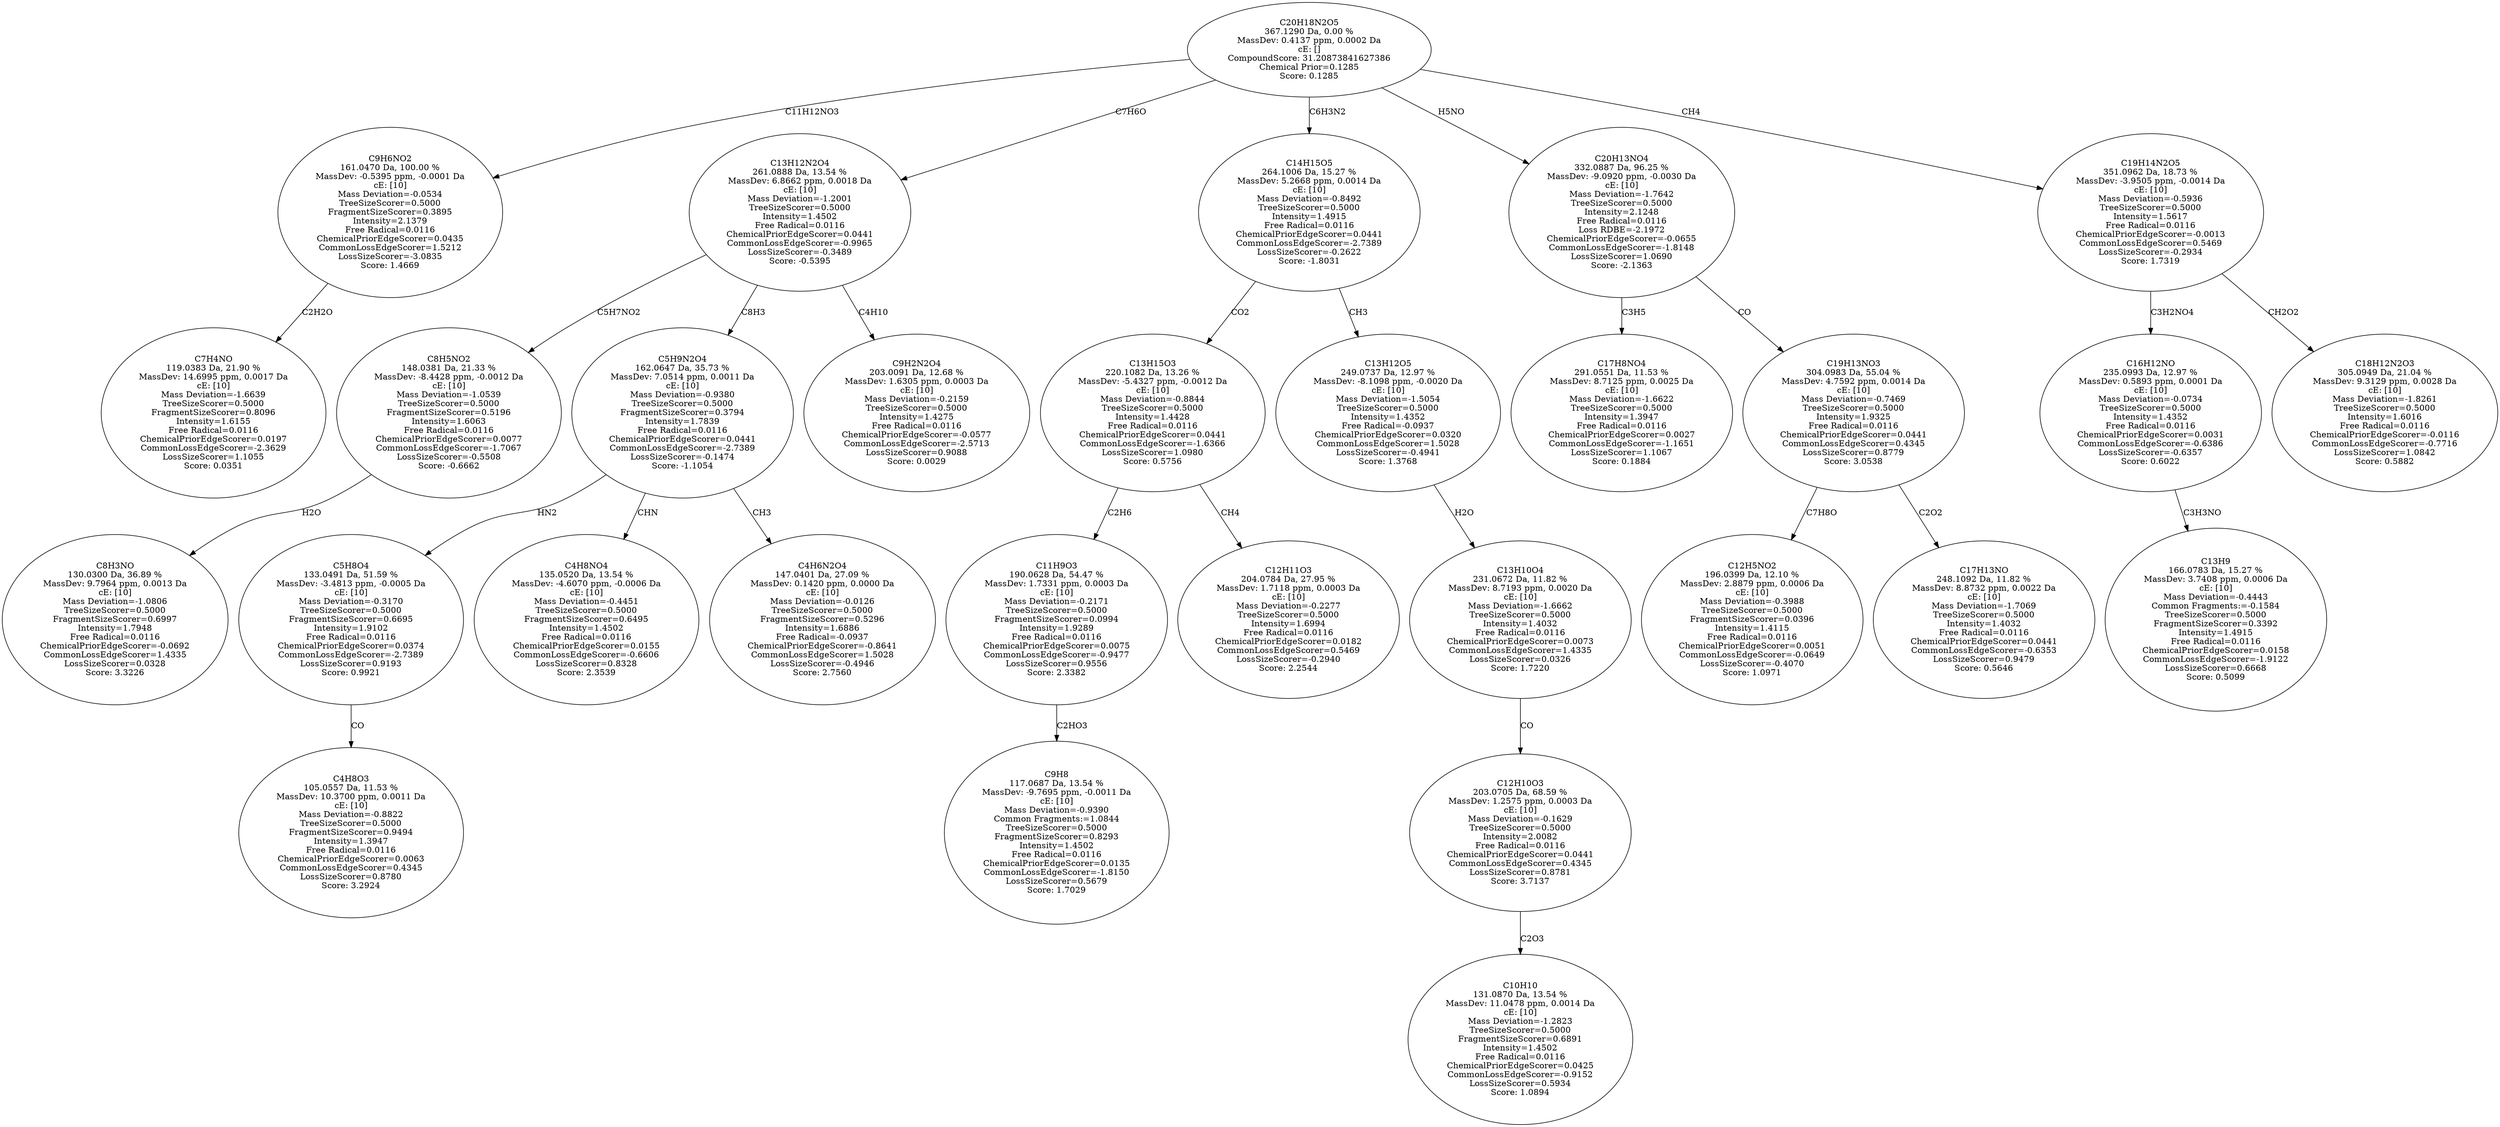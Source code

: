 strict digraph {
v1 [label="C7H4NO\n119.0383 Da, 21.90 %\nMassDev: 14.6995 ppm, 0.0017 Da\ncE: [10]\nMass Deviation=-1.6639\nTreeSizeScorer=0.5000\nFragmentSizeScorer=0.8096\nIntensity=1.6155\nFree Radical=0.0116\nChemicalPriorEdgeScorer=0.0197\nCommonLossEdgeScorer=-2.3629\nLossSizeScorer=1.1055\nScore: 0.0351"];
v2 [label="C9H6NO2\n161.0470 Da, 100.00 %\nMassDev: -0.5395 ppm, -0.0001 Da\ncE: [10]\nMass Deviation=-0.0534\nTreeSizeScorer=0.5000\nFragmentSizeScorer=0.3895\nIntensity=2.1379\nFree Radical=0.0116\nChemicalPriorEdgeScorer=0.0435\nCommonLossEdgeScorer=1.5212\nLossSizeScorer=-3.0835\nScore: 1.4669"];
v3 [label="C8H3NO\n130.0300 Da, 36.89 %\nMassDev: 9.7964 ppm, 0.0013 Da\ncE: [10]\nMass Deviation=-1.0806\nTreeSizeScorer=0.5000\nFragmentSizeScorer=0.6997\nIntensity=1.7948\nFree Radical=0.0116\nChemicalPriorEdgeScorer=-0.0692\nCommonLossEdgeScorer=1.4335\nLossSizeScorer=0.0328\nScore: 3.3226"];
v4 [label="C8H5NO2\n148.0381 Da, 21.33 %\nMassDev: -8.4428 ppm, -0.0012 Da\ncE: [10]\nMass Deviation=-1.0539\nTreeSizeScorer=0.5000\nFragmentSizeScorer=0.5196\nIntensity=1.6063\nFree Radical=0.0116\nChemicalPriorEdgeScorer=0.0077\nCommonLossEdgeScorer=-1.7067\nLossSizeScorer=-0.5508\nScore: -0.6662"];
v5 [label="C4H8O3\n105.0557 Da, 11.53 %\nMassDev: 10.3700 ppm, 0.0011 Da\ncE: [10]\nMass Deviation=-0.8822\nTreeSizeScorer=0.5000\nFragmentSizeScorer=0.9494\nIntensity=1.3947\nFree Radical=0.0116\nChemicalPriorEdgeScorer=0.0063\nCommonLossEdgeScorer=0.4345\nLossSizeScorer=0.8780\nScore: 3.2924"];
v6 [label="C5H8O4\n133.0491 Da, 51.59 %\nMassDev: -3.4813 ppm, -0.0005 Da\ncE: [10]\nMass Deviation=-0.3170\nTreeSizeScorer=0.5000\nFragmentSizeScorer=0.6695\nIntensity=1.9102\nFree Radical=0.0116\nChemicalPriorEdgeScorer=0.0374\nCommonLossEdgeScorer=-2.7389\nLossSizeScorer=0.9193\nScore: 0.9921"];
v7 [label="C4H8NO4\n135.0520 Da, 13.54 %\nMassDev: -4.6070 ppm, -0.0006 Da\ncE: [10]\nMass Deviation=-0.4451\nTreeSizeScorer=0.5000\nFragmentSizeScorer=0.6495\nIntensity=1.4502\nFree Radical=0.0116\nChemicalPriorEdgeScorer=0.0155\nCommonLossEdgeScorer=-0.6606\nLossSizeScorer=0.8328\nScore: 2.3539"];
v8 [label="C4H6N2O4\n147.0401 Da, 27.09 %\nMassDev: 0.1420 ppm, 0.0000 Da\ncE: [10]\nMass Deviation=-0.0126\nTreeSizeScorer=0.5000\nFragmentSizeScorer=0.5296\nIntensity=1.6886\nFree Radical=-0.0937\nChemicalPriorEdgeScorer=-0.8641\nCommonLossEdgeScorer=1.5028\nLossSizeScorer=-0.4946\nScore: 2.7560"];
v9 [label="C5H9N2O4\n162.0647 Da, 35.73 %\nMassDev: 7.0514 ppm, 0.0011 Da\ncE: [10]\nMass Deviation=-0.9380\nTreeSizeScorer=0.5000\nFragmentSizeScorer=0.3794\nIntensity=1.7839\nFree Radical=0.0116\nChemicalPriorEdgeScorer=0.0441\nCommonLossEdgeScorer=-2.7389\nLossSizeScorer=-0.1474\nScore: -1.1054"];
v10 [label="C9H2N2O4\n203.0091 Da, 12.68 %\nMassDev: 1.6305 ppm, 0.0003 Da\ncE: [10]\nMass Deviation=-0.2159\nTreeSizeScorer=0.5000\nIntensity=1.4275\nFree Radical=0.0116\nChemicalPriorEdgeScorer=-0.0577\nCommonLossEdgeScorer=-2.5713\nLossSizeScorer=0.9088\nScore: 0.0029"];
v11 [label="C13H12N2O4\n261.0888 Da, 13.54 %\nMassDev: 6.8662 ppm, 0.0018 Da\ncE: [10]\nMass Deviation=-1.2001\nTreeSizeScorer=0.5000\nIntensity=1.4502\nFree Radical=0.0116\nChemicalPriorEdgeScorer=0.0441\nCommonLossEdgeScorer=-0.9965\nLossSizeScorer=-0.3489\nScore: -0.5395"];
v12 [label="C9H8\n117.0687 Da, 13.54 %\nMassDev: -9.7695 ppm, -0.0011 Da\ncE: [10]\nMass Deviation=-0.9390\nCommon Fragments:=1.0844\nTreeSizeScorer=0.5000\nFragmentSizeScorer=0.8293\nIntensity=1.4502\nFree Radical=0.0116\nChemicalPriorEdgeScorer=0.0135\nCommonLossEdgeScorer=-1.8150\nLossSizeScorer=0.5679\nScore: 1.7029"];
v13 [label="C11H9O3\n190.0628 Da, 54.47 %\nMassDev: 1.7331 ppm, 0.0003 Da\ncE: [10]\nMass Deviation=-0.2171\nTreeSizeScorer=0.5000\nFragmentSizeScorer=0.0994\nIntensity=1.9289\nFree Radical=0.0116\nChemicalPriorEdgeScorer=0.0075\nCommonLossEdgeScorer=-0.9477\nLossSizeScorer=0.9556\nScore: 2.3382"];
v14 [label="C12H11O3\n204.0784 Da, 27.95 %\nMassDev: 1.7118 ppm, 0.0003 Da\ncE: [10]\nMass Deviation=-0.2277\nTreeSizeScorer=0.5000\nIntensity=1.6994\nFree Radical=0.0116\nChemicalPriorEdgeScorer=0.0182\nCommonLossEdgeScorer=0.5469\nLossSizeScorer=-0.2940\nScore: 2.2544"];
v15 [label="C13H15O3\n220.1082 Da, 13.26 %\nMassDev: -5.4327 ppm, -0.0012 Da\ncE: [10]\nMass Deviation=-0.8844\nTreeSizeScorer=0.5000\nIntensity=1.4428\nFree Radical=0.0116\nChemicalPriorEdgeScorer=0.0441\nCommonLossEdgeScorer=-1.6366\nLossSizeScorer=1.0980\nScore: 0.5756"];
v16 [label="C10H10\n131.0870 Da, 13.54 %\nMassDev: 11.0478 ppm, 0.0014 Da\ncE: [10]\nMass Deviation=-1.2823\nTreeSizeScorer=0.5000\nFragmentSizeScorer=0.6891\nIntensity=1.4502\nFree Radical=0.0116\nChemicalPriorEdgeScorer=0.0425\nCommonLossEdgeScorer=-0.9152\nLossSizeScorer=0.5934\nScore: 1.0894"];
v17 [label="C12H10O3\n203.0705 Da, 68.59 %\nMassDev: 1.2575 ppm, 0.0003 Da\ncE: [10]\nMass Deviation=-0.1629\nTreeSizeScorer=0.5000\nIntensity=2.0082\nFree Radical=0.0116\nChemicalPriorEdgeScorer=0.0441\nCommonLossEdgeScorer=0.4345\nLossSizeScorer=0.8781\nScore: 3.7137"];
v18 [label="C13H10O4\n231.0672 Da, 11.82 %\nMassDev: 8.7193 ppm, 0.0020 Da\ncE: [10]\nMass Deviation=-1.6662\nTreeSizeScorer=0.5000\nIntensity=1.4032\nFree Radical=0.0116\nChemicalPriorEdgeScorer=0.0073\nCommonLossEdgeScorer=1.4335\nLossSizeScorer=0.0326\nScore: 1.7220"];
v19 [label="C13H12O5\n249.0737 Da, 12.97 %\nMassDev: -8.1098 ppm, -0.0020 Da\ncE: [10]\nMass Deviation=-1.5054\nTreeSizeScorer=0.5000\nIntensity=1.4352\nFree Radical=-0.0937\nChemicalPriorEdgeScorer=0.0320\nCommonLossEdgeScorer=1.5028\nLossSizeScorer=-0.4941\nScore: 1.3768"];
v20 [label="C14H15O5\n264.1006 Da, 15.27 %\nMassDev: 5.2668 ppm, 0.0014 Da\ncE: [10]\nMass Deviation=-0.8492\nTreeSizeScorer=0.5000\nIntensity=1.4915\nFree Radical=0.0116\nChemicalPriorEdgeScorer=0.0441\nCommonLossEdgeScorer=-2.7389\nLossSizeScorer=-0.2622\nScore: -1.8031"];
v21 [label="C17H8NO4\n291.0551 Da, 11.53 %\nMassDev: 8.7125 ppm, 0.0025 Da\ncE: [10]\nMass Deviation=-1.6622\nTreeSizeScorer=0.5000\nIntensity=1.3947\nFree Radical=0.0116\nChemicalPriorEdgeScorer=0.0027\nCommonLossEdgeScorer=-1.1651\nLossSizeScorer=1.1067\nScore: 0.1884"];
v22 [label="C12H5NO2\n196.0399 Da, 12.10 %\nMassDev: 2.8879 ppm, 0.0006 Da\ncE: [10]\nMass Deviation=-0.3988\nTreeSizeScorer=0.5000\nFragmentSizeScorer=0.0396\nIntensity=1.4115\nFree Radical=0.0116\nChemicalPriorEdgeScorer=0.0051\nCommonLossEdgeScorer=-0.0649\nLossSizeScorer=-0.4070\nScore: 1.0971"];
v23 [label="C17H13NO\n248.1092 Da, 11.82 %\nMassDev: 8.8732 ppm, 0.0022 Da\ncE: [10]\nMass Deviation=-1.7069\nTreeSizeScorer=0.5000\nIntensity=1.4032\nFree Radical=0.0116\nChemicalPriorEdgeScorer=0.0441\nCommonLossEdgeScorer=-0.6353\nLossSizeScorer=0.9479\nScore: 0.5646"];
v24 [label="C19H13NO3\n304.0983 Da, 55.04 %\nMassDev: 4.7592 ppm, 0.0014 Da\ncE: [10]\nMass Deviation=-0.7469\nTreeSizeScorer=0.5000\nIntensity=1.9325\nFree Radical=0.0116\nChemicalPriorEdgeScorer=0.0441\nCommonLossEdgeScorer=0.4345\nLossSizeScorer=0.8779\nScore: 3.0538"];
v25 [label="C20H13NO4\n332.0887 Da, 96.25 %\nMassDev: -9.0920 ppm, -0.0030 Da\ncE: [10]\nMass Deviation=-1.7642\nTreeSizeScorer=0.5000\nIntensity=2.1248\nFree Radical=0.0116\nLoss RDBE=-2.1972\nChemicalPriorEdgeScorer=-0.0655\nCommonLossEdgeScorer=-1.8148\nLossSizeScorer=1.0690\nScore: -2.1363"];
v26 [label="C13H9\n166.0783 Da, 15.27 %\nMassDev: 3.7408 ppm, 0.0006 Da\ncE: [10]\nMass Deviation=-0.4443\nCommon Fragments:=-0.1584\nTreeSizeScorer=0.5000\nFragmentSizeScorer=0.3392\nIntensity=1.4915\nFree Radical=0.0116\nChemicalPriorEdgeScorer=0.0158\nCommonLossEdgeScorer=-1.9122\nLossSizeScorer=0.6668\nScore: 0.5099"];
v27 [label="C16H12NO\n235.0993 Da, 12.97 %\nMassDev: 0.5893 ppm, 0.0001 Da\ncE: [10]\nMass Deviation=-0.0734\nTreeSizeScorer=0.5000\nIntensity=1.4352\nFree Radical=0.0116\nChemicalPriorEdgeScorer=0.0031\nCommonLossEdgeScorer=-0.6386\nLossSizeScorer=-0.6357\nScore: 0.6022"];
v28 [label="C18H12N2O3\n305.0949 Da, 21.04 %\nMassDev: 9.3129 ppm, 0.0028 Da\ncE: [10]\nMass Deviation=-1.8261\nTreeSizeScorer=0.5000\nIntensity=1.6016\nFree Radical=0.0116\nChemicalPriorEdgeScorer=-0.0116\nCommonLossEdgeScorer=-0.7716\nLossSizeScorer=1.0842\nScore: 0.5882"];
v29 [label="C19H14N2O5\n351.0962 Da, 18.73 %\nMassDev: -3.9505 ppm, -0.0014 Da\ncE: [10]\nMass Deviation=-0.5936\nTreeSizeScorer=0.5000\nIntensity=1.5617\nFree Radical=0.0116\nChemicalPriorEdgeScorer=-0.0013\nCommonLossEdgeScorer=0.5469\nLossSizeScorer=-0.2934\nScore: 1.7319"];
v30 [label="C20H18N2O5\n367.1290 Da, 0.00 %\nMassDev: 0.4137 ppm, 0.0002 Da\ncE: []\nCompoundScore: 31.20873841627386\nChemical Prior=0.1285\nScore: 0.1285"];
v2 -> v1 [label="C2H2O"];
v30 -> v2 [label="C11H12NO3"];
v4 -> v3 [label="H2O"];
v11 -> v4 [label="C5H7NO2"];
v6 -> v5 [label="CO"];
v9 -> v6 [label="HN2"];
v9 -> v7 [label="CHN"];
v9 -> v8 [label="CH3"];
v11 -> v9 [label="C8H3"];
v11 -> v10 [label="C4H10"];
v30 -> v11 [label="C7H6O"];
v13 -> v12 [label="C2HO3"];
v15 -> v13 [label="C2H6"];
v15 -> v14 [label="CH4"];
v20 -> v15 [label="CO2"];
v17 -> v16 [label="C2O3"];
v18 -> v17 [label="CO"];
v19 -> v18 [label="H2O"];
v20 -> v19 [label="CH3"];
v30 -> v20 [label="C6H3N2"];
v25 -> v21 [label="C3H5"];
v24 -> v22 [label="C7H8O"];
v24 -> v23 [label="C2O2"];
v25 -> v24 [label="CO"];
v30 -> v25 [label="H5NO"];
v27 -> v26 [label="C3H3NO"];
v29 -> v27 [label="C3H2NO4"];
v29 -> v28 [label="CH2O2"];
v30 -> v29 [label="CH4"];
}